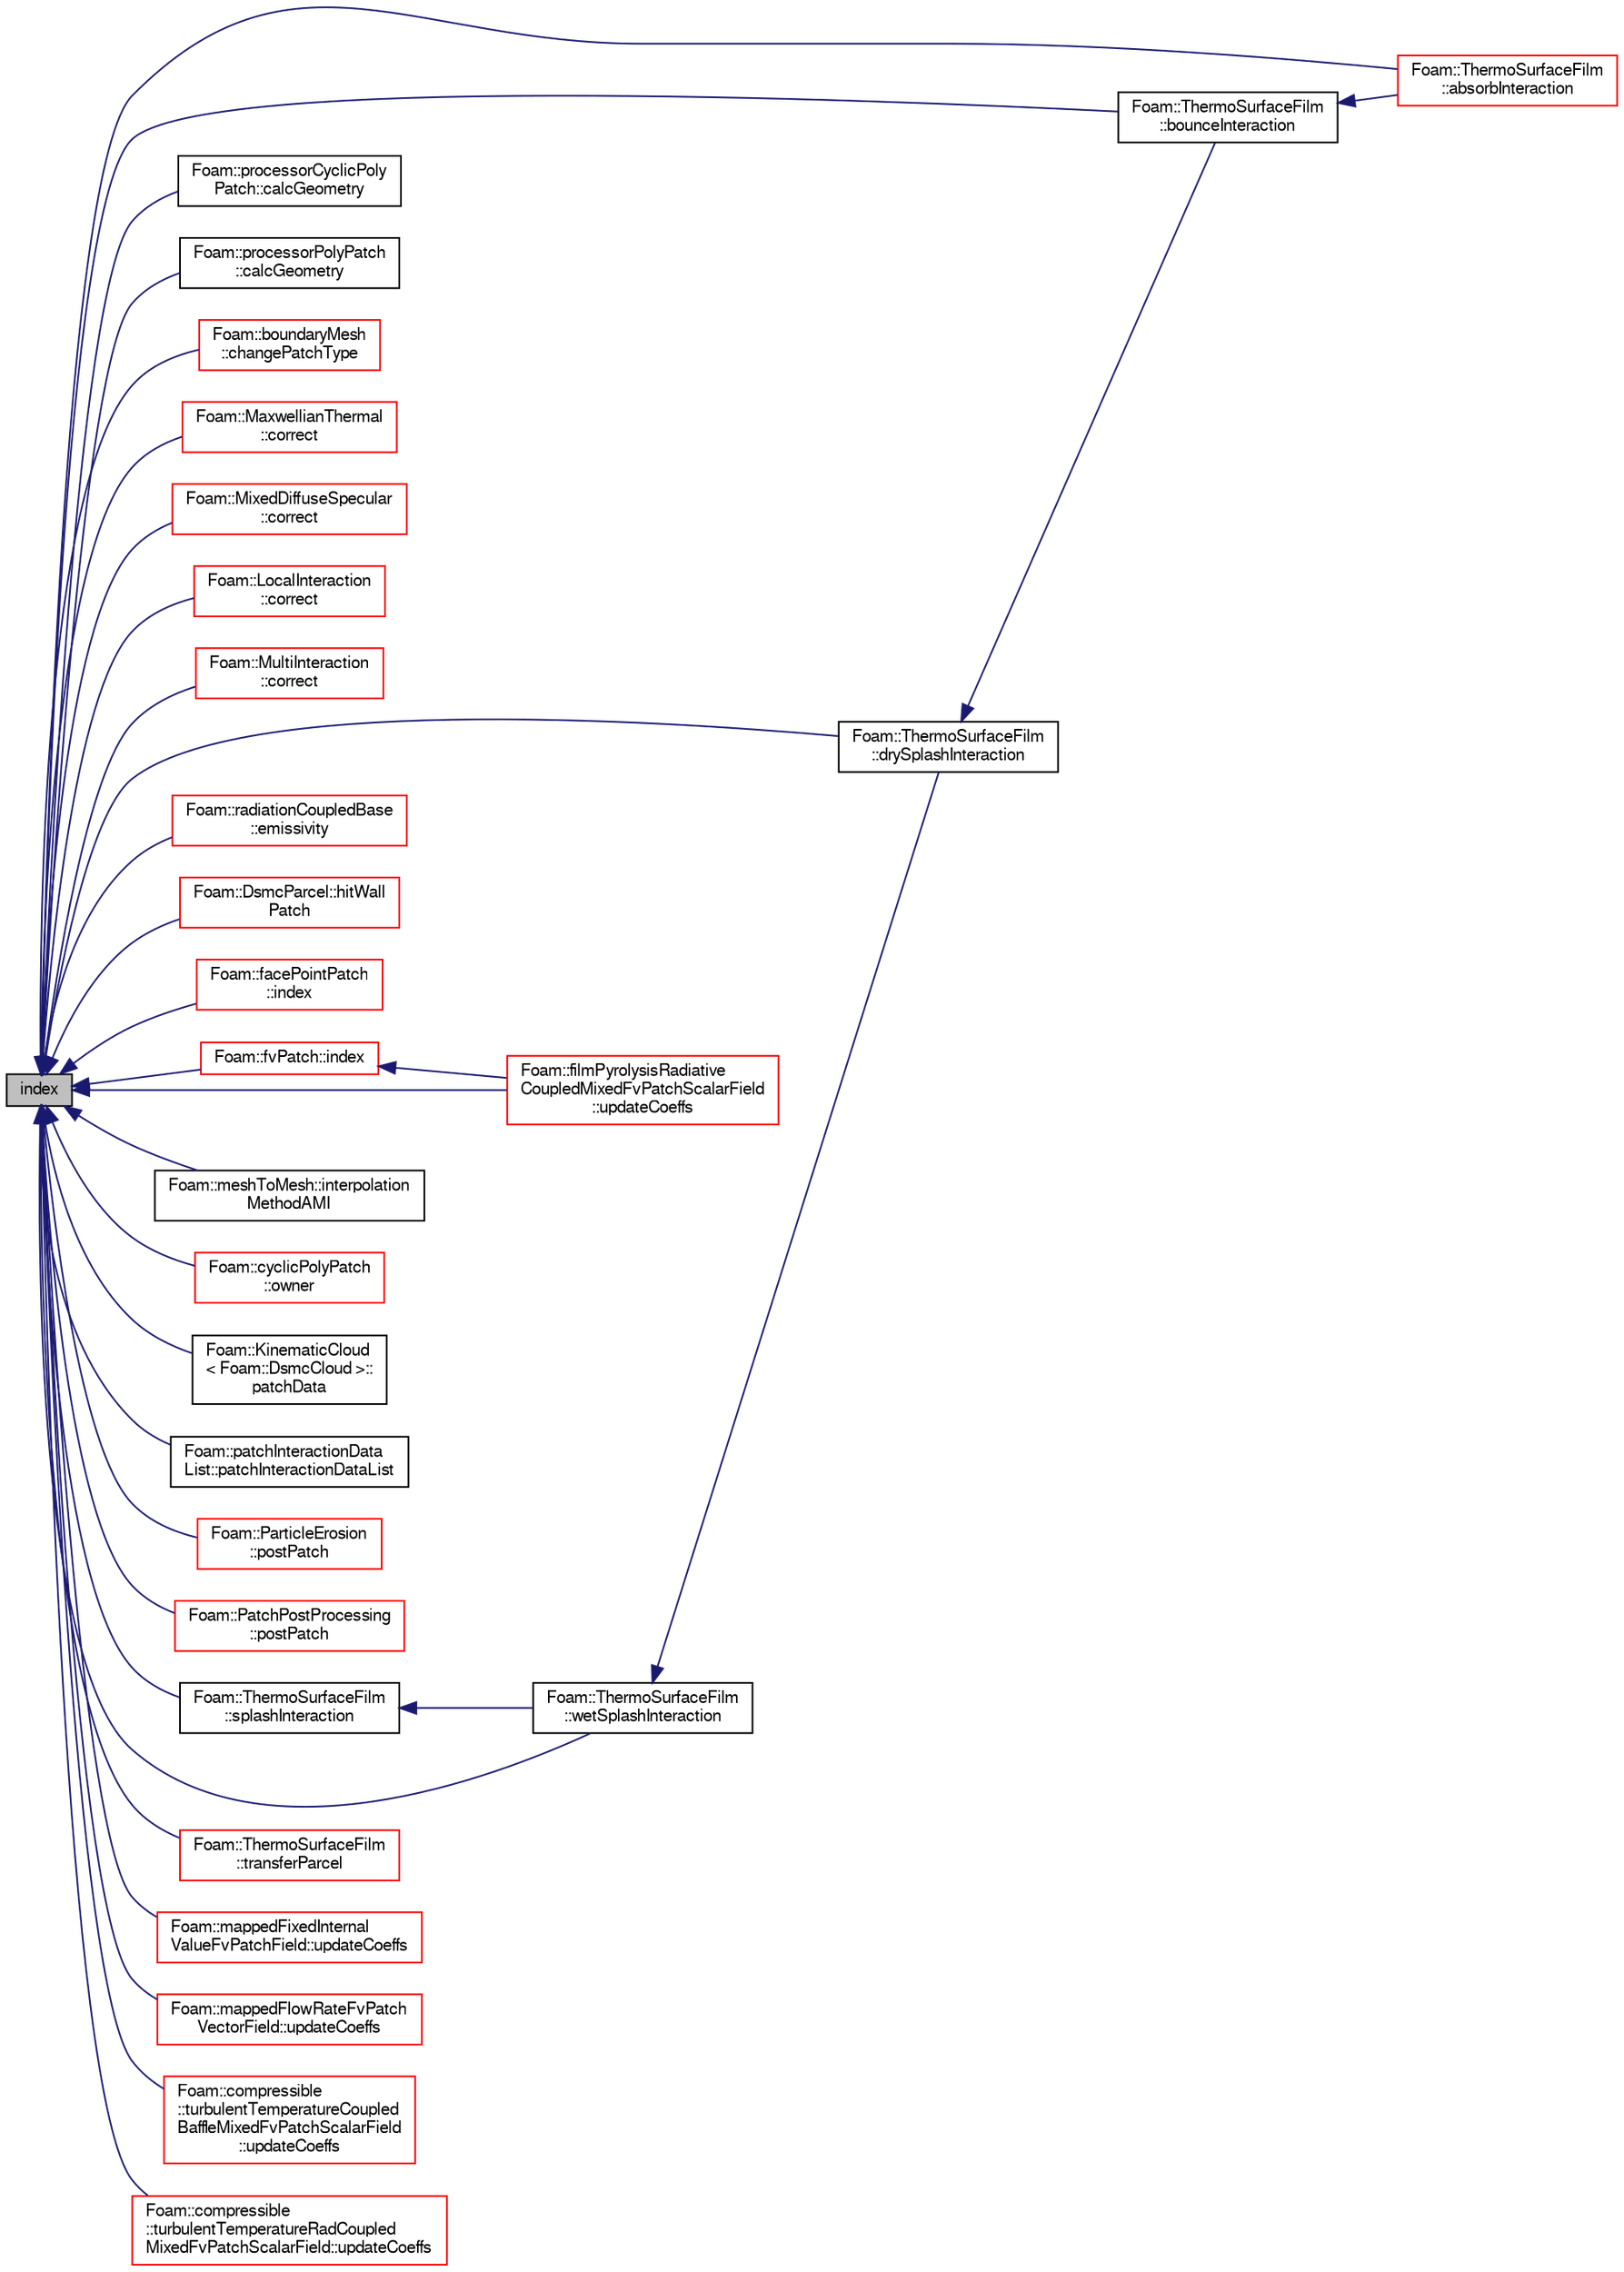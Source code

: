digraph "index"
{
  bgcolor="transparent";
  edge [fontname="FreeSans",fontsize="10",labelfontname="FreeSans",labelfontsize="10"];
  node [fontname="FreeSans",fontsize="10",shape=record];
  rankdir="LR";
  Node338 [label="index",height=0.2,width=0.4,color="black", fillcolor="grey75", style="filled", fontcolor="black"];
  Node338 -> Node339 [dir="back",color="midnightblue",fontsize="10",style="solid",fontname="FreeSans"];
  Node339 [label="Foam::ThermoSurfaceFilm\l::absorbInteraction",height=0.2,width=0.4,color="red",URL="$a24374.html#a5dd5643f32acb6c37d04d4a46455bd60",tooltip="Absorb parcel into film. "];
  Node338 -> Node344 [dir="back",color="midnightblue",fontsize="10",style="solid",fontname="FreeSans"];
  Node344 [label="Foam::ThermoSurfaceFilm\l::bounceInteraction",height=0.2,width=0.4,color="black",URL="$a24374.html#a0cf6772021aec5a35902919bda4c9171",tooltip="Bounce parcel (flip parcel normal velocity) "];
  Node344 -> Node339 [dir="back",color="midnightblue",fontsize="10",style="solid",fontname="FreeSans"];
  Node338 -> Node345 [dir="back",color="midnightblue",fontsize="10",style="solid",fontname="FreeSans"];
  Node345 [label="Foam::processorCyclicPoly\lPatch::calcGeometry",height=0.2,width=0.4,color="black",URL="$a27458.html#a99ee15e7e7eff38649dece8470111742",tooltip="Calculate the patch geometry with externally. "];
  Node338 -> Node346 [dir="back",color="midnightblue",fontsize="10",style="solid",fontname="FreeSans"];
  Node346 [label="Foam::processorPolyPatch\l::calcGeometry",height=0.2,width=0.4,color="black",URL="$a27454.html#a99ee15e7e7eff38649dece8470111742",tooltip="Calculate the patch geometry with externally. "];
  Node338 -> Node347 [dir="back",color="midnightblue",fontsize="10",style="solid",fontname="FreeSans"];
  Node347 [label="Foam::boundaryMesh\l::changePatchType",height=0.2,width=0.4,color="red",URL="$a21430.html#ae598cc11969a83a0ecf2be3e967948dd",tooltip="Change patch. "];
  Node338 -> Node350 [dir="back",color="midnightblue",fontsize="10",style="solid",fontname="FreeSans"];
  Node350 [label="Foam::MaxwellianThermal\l::correct",height=0.2,width=0.4,color="red",URL="$a23726.html#a881dca43d304d4d744b6e48dac4439b1",tooltip="Apply wall correction. "];
  Node338 -> Node352 [dir="back",color="midnightblue",fontsize="10",style="solid",fontname="FreeSans"];
  Node352 [label="Foam::MixedDiffuseSpecular\l::correct",height=0.2,width=0.4,color="red",URL="$a23730.html#a881dca43d304d4d744b6e48dac4439b1",tooltip="Apply wall correction. "];
  Node338 -> Node354 [dir="back",color="midnightblue",fontsize="10",style="solid",fontname="FreeSans"];
  Node354 [label="Foam::LocalInteraction\l::correct",height=0.2,width=0.4,color="red",URL="$a24170.html#aa1b559cf24cdec3d37b45e290079352d",tooltip="Apply velocity correction. "];
  Node338 -> Node357 [dir="back",color="midnightblue",fontsize="10",style="solid",fontname="FreeSans"];
  Node357 [label="Foam::MultiInteraction\l::correct",height=0.2,width=0.4,color="red",URL="$a24182.html#aa1b559cf24cdec3d37b45e290079352d",tooltip="Apply velocity correction. "];
  Node338 -> Node360 [dir="back",color="midnightblue",fontsize="10",style="solid",fontname="FreeSans"];
  Node360 [label="Foam::ThermoSurfaceFilm\l::drySplashInteraction",height=0.2,width=0.4,color="black",URL="$a24374.html#ad2f91fc11f5d03f2d85655bc69bdb8b8",tooltip="Parcel interaction with dry surface. "];
  Node360 -> Node344 [dir="back",color="midnightblue",fontsize="10",style="solid",fontname="FreeSans"];
  Node338 -> Node361 [dir="back",color="midnightblue",fontsize="10",style="solid",fontname="FreeSans"];
  Node361 [label="Foam::radiationCoupledBase\l::emissivity",height=0.2,width=0.4,color="red",URL="$a30006.html#a7db0692125f65db90f74422c70f29f3c",tooltip="Calculate corresponding emissivity field. "];
  Node338 -> Node368 [dir="back",color="midnightblue",fontsize="10",style="solid",fontname="FreeSans"];
  Node368 [label="Foam::DsmcParcel::hitWall\lPatch",height=0.2,width=0.4,color="red",URL="$a23690.html#a2f016956a18640904586b7df825867c8",tooltip="Overridable function to handle the particle hitting a wallPatch. "];
  Node338 -> Node373 [dir="back",color="midnightblue",fontsize="10",style="solid",fontname="FreeSans"];
  Node373 [label="Foam::facePointPatch\l::index",height=0.2,width=0.4,color="red",URL="$a27322.html#a3a0e8421624386fd1af3c3943ea29049",tooltip="Return the index of this patch in the pointBoundaryMesh. "];
  Node338 -> Node386 [dir="back",color="midnightblue",fontsize="10",style="solid",fontname="FreeSans"];
  Node386 [label="Foam::fvPatch::index",height=0.2,width=0.4,color="red",URL="$a22870.html#a4a438520bb14406481732edc13c119c7",tooltip="Return the index of this patch in the fvBoundaryMesh. "];
  Node386 -> Node419 [dir="back",color="midnightblue",fontsize="10",style="solid",fontname="FreeSans"];
  Node419 [label="Foam::filmPyrolysisRadiative\lCoupledMixedFvPatchScalarField\l::updateCoeffs",height=0.2,width=0.4,color="red",URL="$a28982.html#a7e24eafac629d3733181cd942d4c902f",tooltip="Update the coefficients associated with the patch field. "];
  Node338 -> Node460 [dir="back",color="midnightblue",fontsize="10",style="solid",fontname="FreeSans"];
  Node460 [label="Foam::meshToMesh::interpolation\lMethodAMI",height=0.2,width=0.4,color="black",URL="$a29254.html#aef7049b730f1c37232e66c147569b92b",tooltip="Conversion between mesh and patch interpolation methods. "];
  Node338 -> Node461 [dir="back",color="midnightblue",fontsize="10",style="solid",fontname="FreeSans"];
  Node461 [label="Foam::cyclicPolyPatch\l::owner",height=0.2,width=0.4,color="red",URL="$a27434.html#a357c5e37e5d7c583fa172625b8c11009",tooltip="Does this side own the patch ? "];
  Node338 -> Node675 [dir="back",color="midnightblue",fontsize="10",style="solid",fontname="FreeSans"];
  Node675 [label="Foam::KinematicCloud\l\< Foam::DsmcCloud \>::\lpatchData",height=0.2,width=0.4,color="black",URL="$a23786.html#a2eff1b00206c129426b7d92f21f50ed7",tooltip="Calculate the patch normal and velocity to interact with,. "];
  Node338 -> Node676 [dir="back",color="midnightblue",fontsize="10",style="solid",fontname="FreeSans"];
  Node676 [label="Foam::patchInteractionData\lList::patchInteractionDataList",height=0.2,width=0.4,color="black",URL="$a24178.html#a6ceb0b9c160f0dffd9ce6257b8521a8f",tooltip="Construct from Istream. "];
  Node338 -> Node677 [dir="back",color="midnightblue",fontsize="10",style="solid",fontname="FreeSans"];
  Node677 [label="Foam::ParticleErosion\l::postPatch",height=0.2,width=0.4,color="red",URL="$a23986.html#a77147582d9be96def68967af52d9784b",tooltip="Post-patch hook. "];
  Node338 -> Node680 [dir="back",color="midnightblue",fontsize="10",style="solid",fontname="FreeSans"];
  Node680 [label="Foam::PatchPostProcessing\l::postPatch",height=0.2,width=0.4,color="red",URL="$a23998.html#a77147582d9be96def68967af52d9784b",tooltip="Post-patch hook. "];
  Node338 -> Node683 [dir="back",color="midnightblue",fontsize="10",style="solid",fontname="FreeSans"];
  Node683 [label="Foam::ThermoSurfaceFilm\l::splashInteraction",height=0.2,width=0.4,color="black",URL="$a24374.html#a65079c6267ec7d21f7965e02a262d2d6",tooltip="Bai parcel splash interaction model. "];
  Node683 -> Node684 [dir="back",color="midnightblue",fontsize="10",style="solid",fontname="FreeSans"];
  Node684 [label="Foam::ThermoSurfaceFilm\l::wetSplashInteraction",height=0.2,width=0.4,color="black",URL="$a24374.html#a54737f64c69d02714946a7aa0f5a0f38",tooltip="Parcel interaction with wetted surface. "];
  Node684 -> Node360 [dir="back",color="midnightblue",fontsize="10",style="solid",fontname="FreeSans"];
  Node338 -> Node685 [dir="back",color="midnightblue",fontsize="10",style="solid",fontname="FreeSans"];
  Node685 [label="Foam::ThermoSurfaceFilm\l::transferParcel",height=0.2,width=0.4,color="red",URL="$a24374.html#af3f1c3e45a0819d21913ec81e6de7525",tooltip="Transfer parcel from cloud to surface film. "];
  Node338 -> Node688 [dir="back",color="midnightblue",fontsize="10",style="solid",fontname="FreeSans"];
  Node688 [label="Foam::mappedFixedInternal\lValueFvPatchField::updateCoeffs",height=0.2,width=0.4,color="red",URL="$a22166.html#a7e24eafac629d3733181cd942d4c902f",tooltip="Update the coefficients associated with the patch field. "];
  Node338 -> Node690 [dir="back",color="midnightblue",fontsize="10",style="solid",fontname="FreeSans"];
  Node690 [label="Foam::mappedFlowRateFvPatch\lVectorField::updateCoeffs",height=0.2,width=0.4,color="red",URL="$a22178.html#a7e24eafac629d3733181cd942d4c902f",tooltip="Update the coefficients associated with the patch field. "];
  Node338 -> Node419 [dir="back",color="midnightblue",fontsize="10",style="solid",fontname="FreeSans"];
  Node338 -> Node421 [dir="back",color="midnightblue",fontsize="10",style="solid",fontname="FreeSans"];
  Node421 [label="Foam::compressible\l::turbulentTemperatureCoupled\lBaffleMixedFvPatchScalarField\l::updateCoeffs",height=0.2,width=0.4,color="red",URL="$a30802.html#a7e24eafac629d3733181cd942d4c902f",tooltip="Update the coefficients associated with the patch field. "];
  Node338 -> Node423 [dir="back",color="midnightblue",fontsize="10",style="solid",fontname="FreeSans"];
  Node423 [label="Foam::compressible\l::turbulentTemperatureRadCoupled\lMixedFvPatchScalarField::updateCoeffs",height=0.2,width=0.4,color="red",URL="$a30806.html#a7e24eafac629d3733181cd942d4c902f",tooltip="Update the coefficients associated with the patch field. "];
  Node338 -> Node684 [dir="back",color="midnightblue",fontsize="10",style="solid",fontname="FreeSans"];
}

